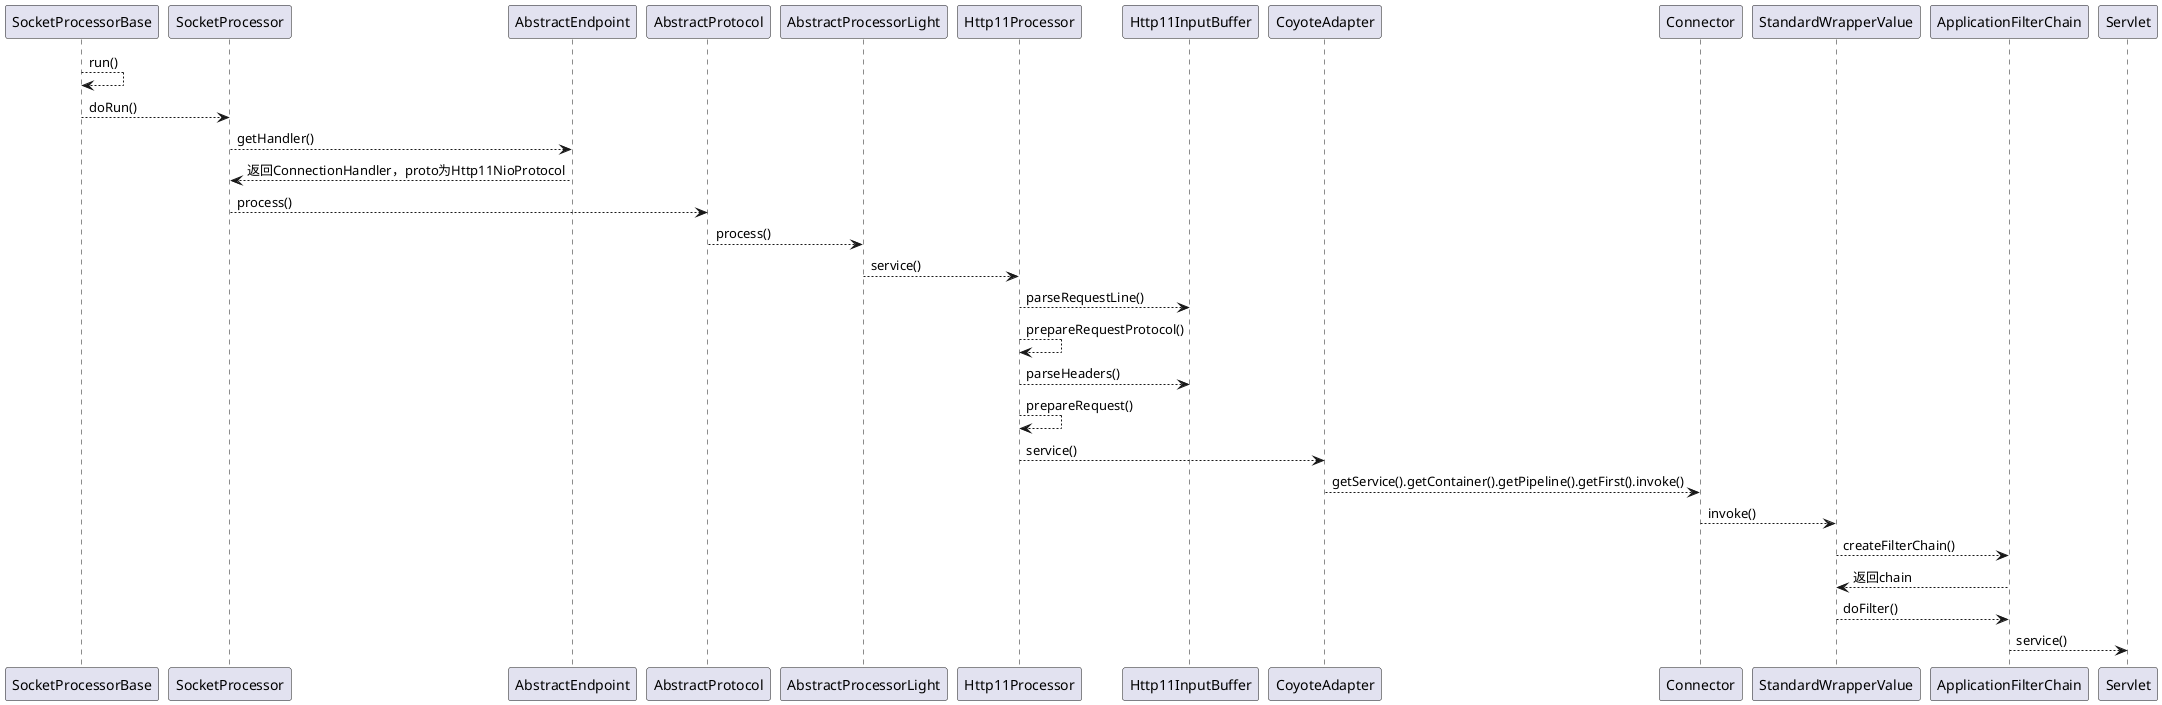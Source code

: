 @startuml
SocketProcessorBase --> SocketProcessorBase: run()
SocketProcessorBase --> SocketProcessor : doRun()
SocketProcessor --> AbstractEndpoint : getHandler()
AbstractEndpoint --> SocketProcessor: 返回ConnectionHandler，proto为Http11NioProtocol
SocketProcessor -->  AbstractProtocol: process()
AbstractProtocol --> AbstractProcessorLight: process()
AbstractProcessorLight --> Http11Processor : service()
Http11Processor --> Http11InputBuffer: parseRequestLine()
Http11Processor --> Http11Processor: prepareRequestProtocol()
Http11Processor --> Http11InputBuffer: parseHeaders()
Http11Processor --> Http11Processor: prepareRequest()
Http11Processor --> CoyoteAdapter: service()
CoyoteAdapter --> Connector :getService().getContainer().getPipeline().getFirst().invoke()
Connector --> StandardWrapperValue: invoke()
StandardWrapperValue --> ApplicationFilterChain: createFilterChain()
ApplicationFilterChain --> StandardWrapperValue:返回chain
StandardWrapperValue --> ApplicationFilterChain: doFilter()
ApplicationFilterChain --> Servlet : service()
@enduml